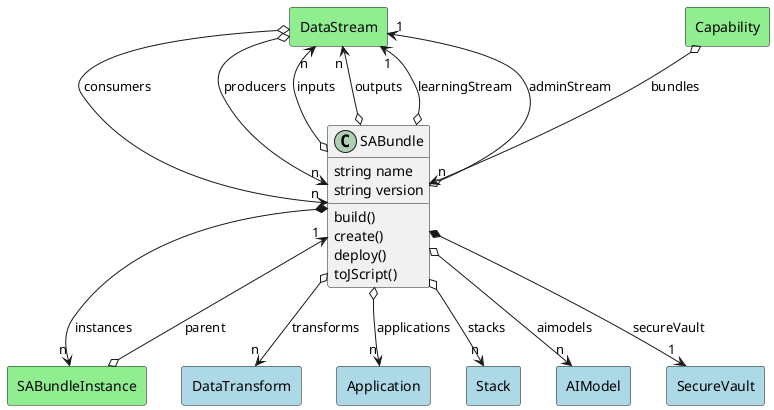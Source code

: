 @startuml

class "SABundle" as Model {
 string name
 string version

 build()
 create()
 deploy()
 toJScript()
 
}

rectangle "DataStream" as DataStream #lightblue {
}

Model o--> "n" DataStream : inputs


rectangle "DataStream" as DataStream #lightblue {
}

Model o--> "n" DataStream : outputs


rectangle "DataStream" as DataStream #lightblue {
}

Model o--> "1" DataStream : learningStream


rectangle "DataStream" as DataStream #lightblue {
}

Model o--> "1" DataStream : adminStream


rectangle "DataTransform" as DataTransform #lightblue {
}

Model o--> "n" DataTransform : transforms


rectangle "Application" as Application #lightblue {
}

Model o--> "n" Application : applications


rectangle "Stack" as Stack #lightblue {
}

Model o--> "n" Stack : stacks


rectangle "AIModel" as AIModel #lightblue {
}

Model o--> "n" AIModel : aimodels


rectangle "SABundleInstance" as SABundleInstance #lightblue {
}

Model *--> "n" SABundleInstance : instances


rectangle "SecureVault" as SecureVault #lightblue {
}

Model *--> "1" SecureVault : secureVault




    rectangle "Capability" as Capability #lightgreen {
    }
    
        Capability   o--> "n" Model : "bundles"
    
    rectangle "DataStream" as DataStream #lightgreen {
    }
    
        DataStream   o--> "n" Model : "consumers"
    
    rectangle "DataStream" as DataStream #lightgreen {
    }
    
        DataStream   o--> "n" Model : "producers"
    
    rectangle "SABundleInstance" as SABundleInstance #lightgreen {
    }
    
        SABundleInstance   o--> "1" Model : "parent"
    

@enduml
